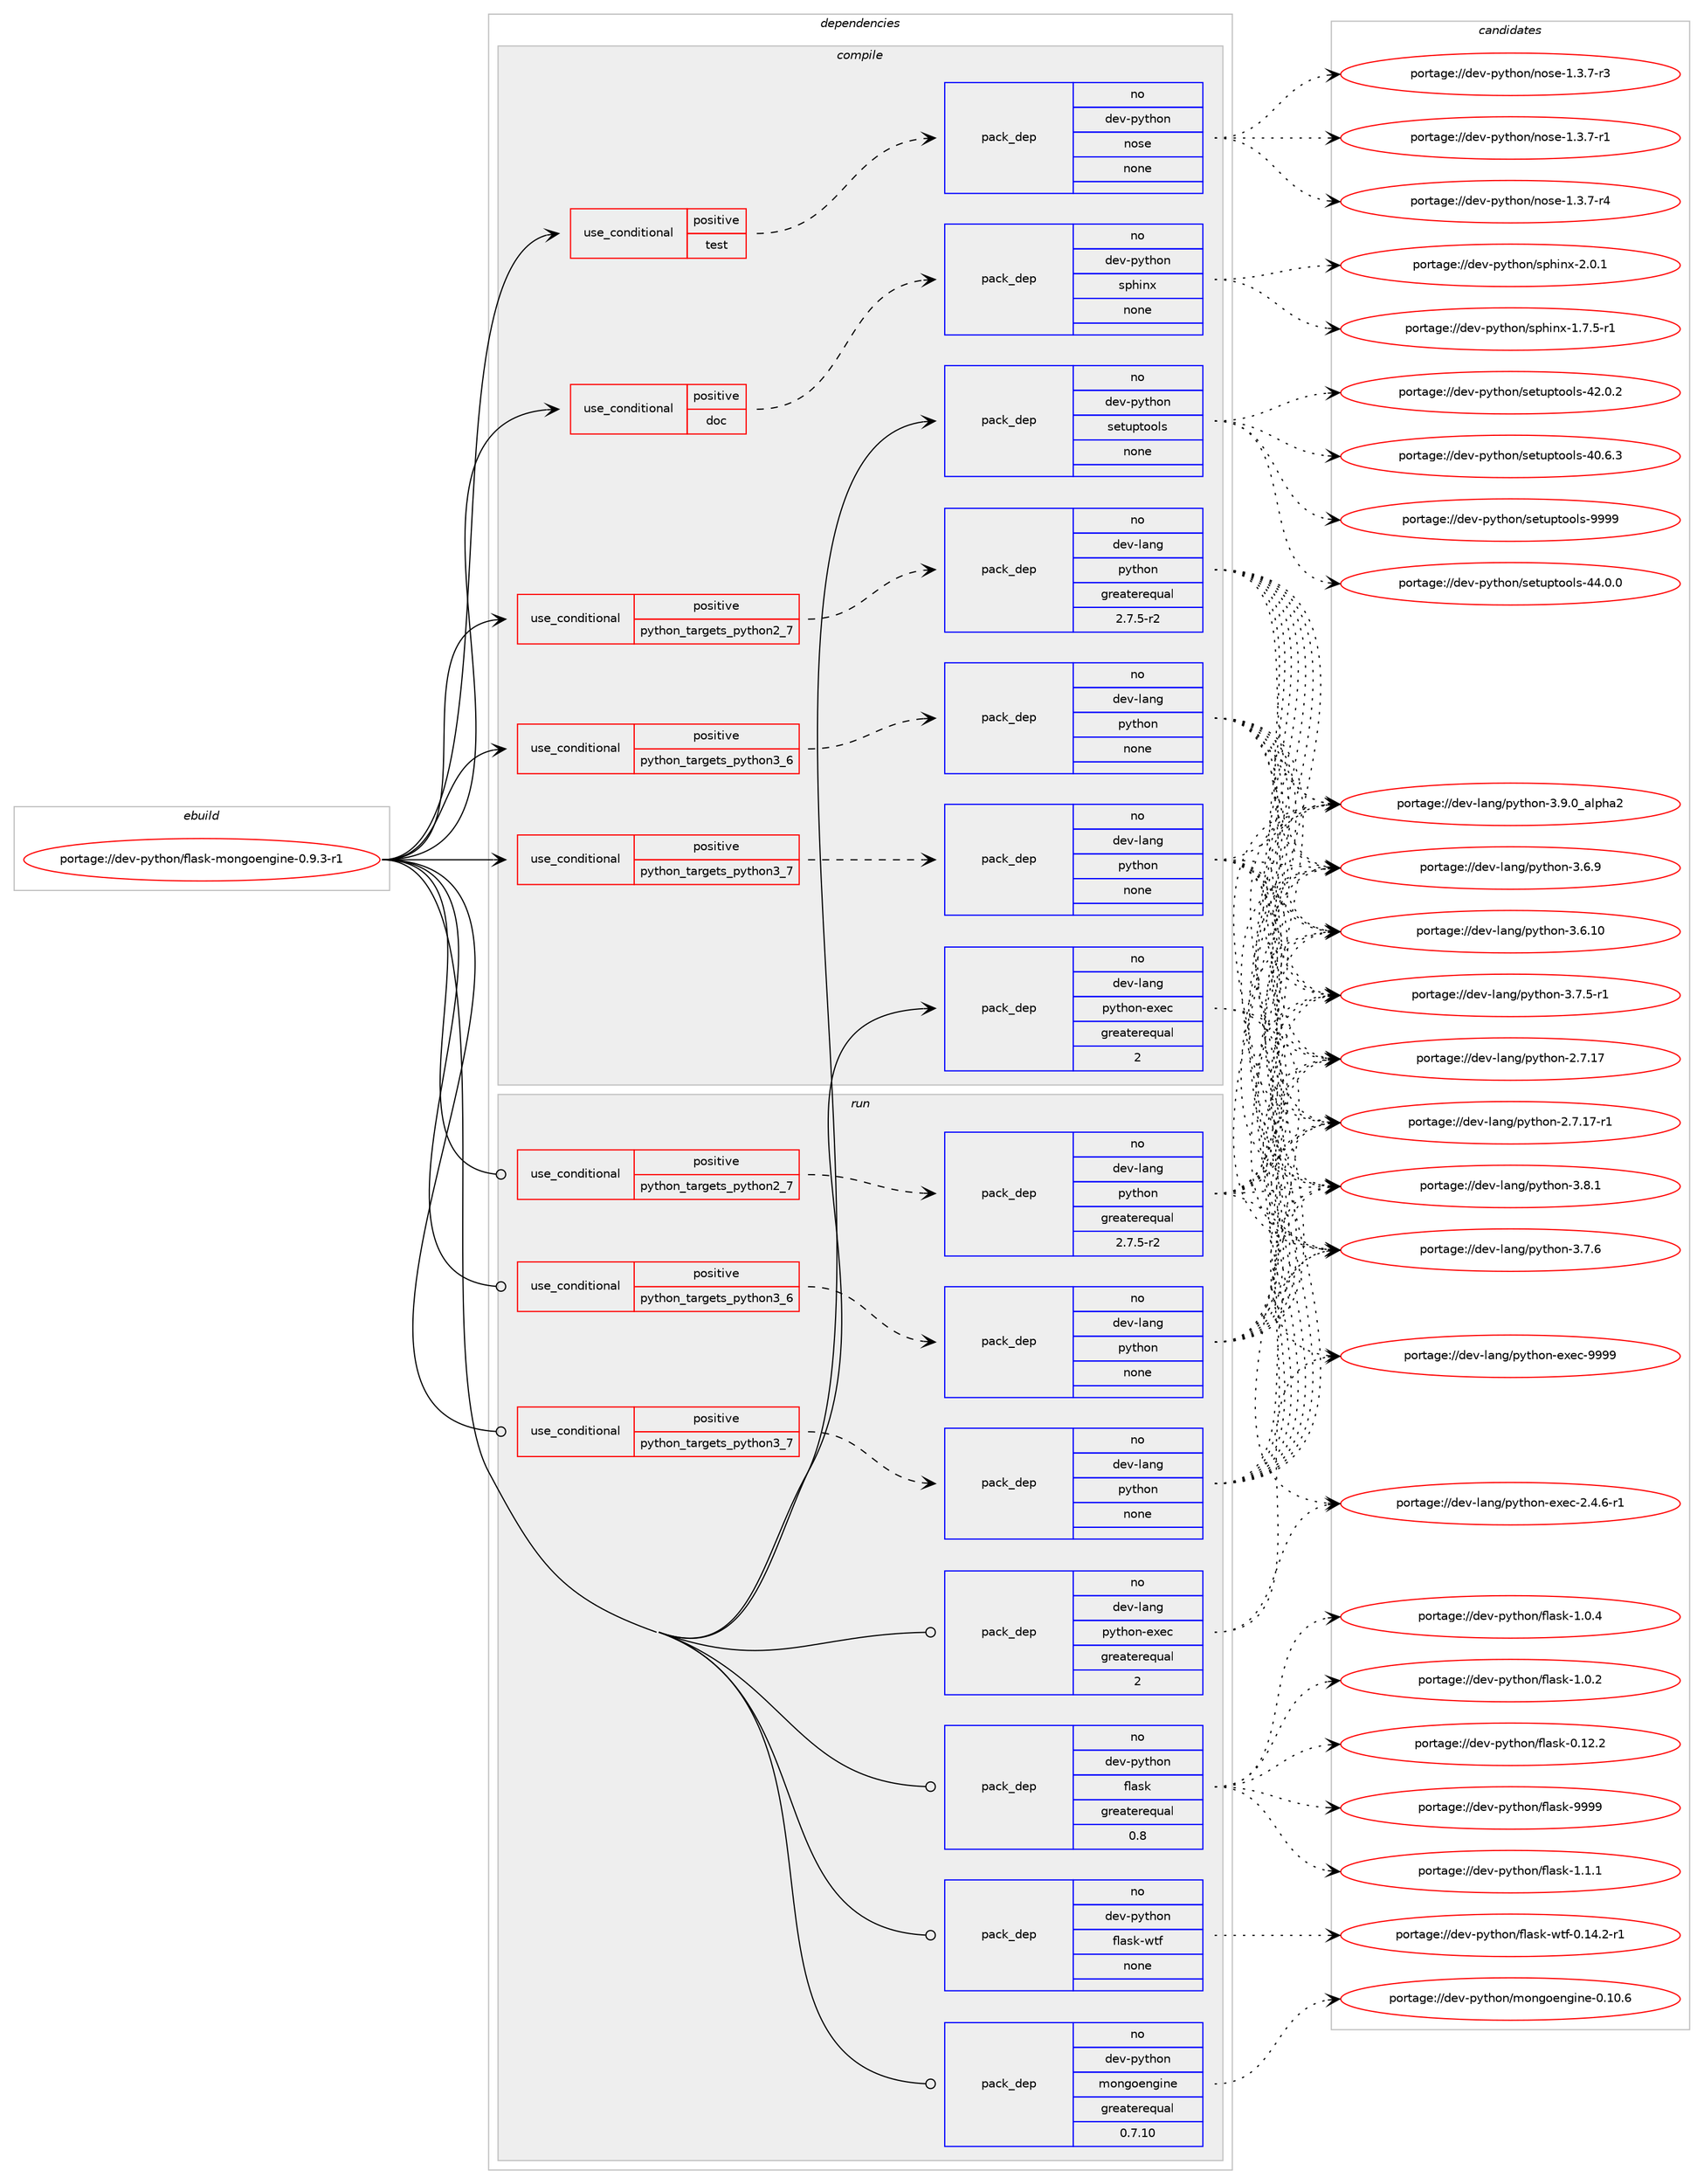 digraph prolog {

# *************
# Graph options
# *************

newrank=true;
concentrate=true;
compound=true;
graph [rankdir=LR,fontname=Helvetica,fontsize=10,ranksep=1.5];#, ranksep=2.5, nodesep=0.2];
edge  [arrowhead=vee];
node  [fontname=Helvetica,fontsize=10];

# **********
# The ebuild
# **********

subgraph cluster_leftcol {
color=gray;
rank=same;
label=<<i>ebuild</i>>;
id [label="portage://dev-python/flask-mongoengine-0.9.3-r1", color=red, width=4, href="../dev-python/flask-mongoengine-0.9.3-r1.svg"];
}

# ****************
# The dependencies
# ****************

subgraph cluster_midcol {
color=gray;
label=<<i>dependencies</i>>;
subgraph cluster_compile {
fillcolor="#eeeeee";
style=filled;
label=<<i>compile</i>>;
subgraph cond115820 {
dependency460648 [label=<<TABLE BORDER="0" CELLBORDER="1" CELLSPACING="0" CELLPADDING="4"><TR><TD ROWSPAN="3" CELLPADDING="10">use_conditional</TD></TR><TR><TD>positive</TD></TR><TR><TD>doc</TD></TR></TABLE>>, shape=none, color=red];
subgraph pack339838 {
dependency460649 [label=<<TABLE BORDER="0" CELLBORDER="1" CELLSPACING="0" CELLPADDING="4" WIDTH="220"><TR><TD ROWSPAN="6" CELLPADDING="30">pack_dep</TD></TR><TR><TD WIDTH="110">no</TD></TR><TR><TD>dev-python</TD></TR><TR><TD>sphinx</TD></TR><TR><TD>none</TD></TR><TR><TD></TD></TR></TABLE>>, shape=none, color=blue];
}
dependency460648:e -> dependency460649:w [weight=20,style="dashed",arrowhead="vee"];
}
id:e -> dependency460648:w [weight=20,style="solid",arrowhead="vee"];
subgraph cond115821 {
dependency460650 [label=<<TABLE BORDER="0" CELLBORDER="1" CELLSPACING="0" CELLPADDING="4"><TR><TD ROWSPAN="3" CELLPADDING="10">use_conditional</TD></TR><TR><TD>positive</TD></TR><TR><TD>python_targets_python2_7</TD></TR></TABLE>>, shape=none, color=red];
subgraph pack339839 {
dependency460651 [label=<<TABLE BORDER="0" CELLBORDER="1" CELLSPACING="0" CELLPADDING="4" WIDTH="220"><TR><TD ROWSPAN="6" CELLPADDING="30">pack_dep</TD></TR><TR><TD WIDTH="110">no</TD></TR><TR><TD>dev-lang</TD></TR><TR><TD>python</TD></TR><TR><TD>greaterequal</TD></TR><TR><TD>2.7.5-r2</TD></TR></TABLE>>, shape=none, color=blue];
}
dependency460650:e -> dependency460651:w [weight=20,style="dashed",arrowhead="vee"];
}
id:e -> dependency460650:w [weight=20,style="solid",arrowhead="vee"];
subgraph cond115822 {
dependency460652 [label=<<TABLE BORDER="0" CELLBORDER="1" CELLSPACING="0" CELLPADDING="4"><TR><TD ROWSPAN="3" CELLPADDING="10">use_conditional</TD></TR><TR><TD>positive</TD></TR><TR><TD>python_targets_python3_6</TD></TR></TABLE>>, shape=none, color=red];
subgraph pack339840 {
dependency460653 [label=<<TABLE BORDER="0" CELLBORDER="1" CELLSPACING="0" CELLPADDING="4" WIDTH="220"><TR><TD ROWSPAN="6" CELLPADDING="30">pack_dep</TD></TR><TR><TD WIDTH="110">no</TD></TR><TR><TD>dev-lang</TD></TR><TR><TD>python</TD></TR><TR><TD>none</TD></TR><TR><TD></TD></TR></TABLE>>, shape=none, color=blue];
}
dependency460652:e -> dependency460653:w [weight=20,style="dashed",arrowhead="vee"];
}
id:e -> dependency460652:w [weight=20,style="solid",arrowhead="vee"];
subgraph cond115823 {
dependency460654 [label=<<TABLE BORDER="0" CELLBORDER="1" CELLSPACING="0" CELLPADDING="4"><TR><TD ROWSPAN="3" CELLPADDING="10">use_conditional</TD></TR><TR><TD>positive</TD></TR><TR><TD>python_targets_python3_7</TD></TR></TABLE>>, shape=none, color=red];
subgraph pack339841 {
dependency460655 [label=<<TABLE BORDER="0" CELLBORDER="1" CELLSPACING="0" CELLPADDING="4" WIDTH="220"><TR><TD ROWSPAN="6" CELLPADDING="30">pack_dep</TD></TR><TR><TD WIDTH="110">no</TD></TR><TR><TD>dev-lang</TD></TR><TR><TD>python</TD></TR><TR><TD>none</TD></TR><TR><TD></TD></TR></TABLE>>, shape=none, color=blue];
}
dependency460654:e -> dependency460655:w [weight=20,style="dashed",arrowhead="vee"];
}
id:e -> dependency460654:w [weight=20,style="solid",arrowhead="vee"];
subgraph cond115824 {
dependency460656 [label=<<TABLE BORDER="0" CELLBORDER="1" CELLSPACING="0" CELLPADDING="4"><TR><TD ROWSPAN="3" CELLPADDING="10">use_conditional</TD></TR><TR><TD>positive</TD></TR><TR><TD>test</TD></TR></TABLE>>, shape=none, color=red];
subgraph pack339842 {
dependency460657 [label=<<TABLE BORDER="0" CELLBORDER="1" CELLSPACING="0" CELLPADDING="4" WIDTH="220"><TR><TD ROWSPAN="6" CELLPADDING="30">pack_dep</TD></TR><TR><TD WIDTH="110">no</TD></TR><TR><TD>dev-python</TD></TR><TR><TD>nose</TD></TR><TR><TD>none</TD></TR><TR><TD></TD></TR></TABLE>>, shape=none, color=blue];
}
dependency460656:e -> dependency460657:w [weight=20,style="dashed",arrowhead="vee"];
}
id:e -> dependency460656:w [weight=20,style="solid",arrowhead="vee"];
subgraph pack339843 {
dependency460658 [label=<<TABLE BORDER="0" CELLBORDER="1" CELLSPACING="0" CELLPADDING="4" WIDTH="220"><TR><TD ROWSPAN="6" CELLPADDING="30">pack_dep</TD></TR><TR><TD WIDTH="110">no</TD></TR><TR><TD>dev-lang</TD></TR><TR><TD>python-exec</TD></TR><TR><TD>greaterequal</TD></TR><TR><TD>2</TD></TR></TABLE>>, shape=none, color=blue];
}
id:e -> dependency460658:w [weight=20,style="solid",arrowhead="vee"];
subgraph pack339844 {
dependency460659 [label=<<TABLE BORDER="0" CELLBORDER="1" CELLSPACING="0" CELLPADDING="4" WIDTH="220"><TR><TD ROWSPAN="6" CELLPADDING="30">pack_dep</TD></TR><TR><TD WIDTH="110">no</TD></TR><TR><TD>dev-python</TD></TR><TR><TD>setuptools</TD></TR><TR><TD>none</TD></TR><TR><TD></TD></TR></TABLE>>, shape=none, color=blue];
}
id:e -> dependency460659:w [weight=20,style="solid",arrowhead="vee"];
}
subgraph cluster_compileandrun {
fillcolor="#eeeeee";
style=filled;
label=<<i>compile and run</i>>;
}
subgraph cluster_run {
fillcolor="#eeeeee";
style=filled;
label=<<i>run</i>>;
subgraph cond115825 {
dependency460660 [label=<<TABLE BORDER="0" CELLBORDER="1" CELLSPACING="0" CELLPADDING="4"><TR><TD ROWSPAN="3" CELLPADDING="10">use_conditional</TD></TR><TR><TD>positive</TD></TR><TR><TD>python_targets_python2_7</TD></TR></TABLE>>, shape=none, color=red];
subgraph pack339845 {
dependency460661 [label=<<TABLE BORDER="0" CELLBORDER="1" CELLSPACING="0" CELLPADDING="4" WIDTH="220"><TR><TD ROWSPAN="6" CELLPADDING="30">pack_dep</TD></TR><TR><TD WIDTH="110">no</TD></TR><TR><TD>dev-lang</TD></TR><TR><TD>python</TD></TR><TR><TD>greaterequal</TD></TR><TR><TD>2.7.5-r2</TD></TR></TABLE>>, shape=none, color=blue];
}
dependency460660:e -> dependency460661:w [weight=20,style="dashed",arrowhead="vee"];
}
id:e -> dependency460660:w [weight=20,style="solid",arrowhead="odot"];
subgraph cond115826 {
dependency460662 [label=<<TABLE BORDER="0" CELLBORDER="1" CELLSPACING="0" CELLPADDING="4"><TR><TD ROWSPAN="3" CELLPADDING="10">use_conditional</TD></TR><TR><TD>positive</TD></TR><TR><TD>python_targets_python3_6</TD></TR></TABLE>>, shape=none, color=red];
subgraph pack339846 {
dependency460663 [label=<<TABLE BORDER="0" CELLBORDER="1" CELLSPACING="0" CELLPADDING="4" WIDTH="220"><TR><TD ROWSPAN="6" CELLPADDING="30">pack_dep</TD></TR><TR><TD WIDTH="110">no</TD></TR><TR><TD>dev-lang</TD></TR><TR><TD>python</TD></TR><TR><TD>none</TD></TR><TR><TD></TD></TR></TABLE>>, shape=none, color=blue];
}
dependency460662:e -> dependency460663:w [weight=20,style="dashed",arrowhead="vee"];
}
id:e -> dependency460662:w [weight=20,style="solid",arrowhead="odot"];
subgraph cond115827 {
dependency460664 [label=<<TABLE BORDER="0" CELLBORDER="1" CELLSPACING="0" CELLPADDING="4"><TR><TD ROWSPAN="3" CELLPADDING="10">use_conditional</TD></TR><TR><TD>positive</TD></TR><TR><TD>python_targets_python3_7</TD></TR></TABLE>>, shape=none, color=red];
subgraph pack339847 {
dependency460665 [label=<<TABLE BORDER="0" CELLBORDER="1" CELLSPACING="0" CELLPADDING="4" WIDTH="220"><TR><TD ROWSPAN="6" CELLPADDING="30">pack_dep</TD></TR><TR><TD WIDTH="110">no</TD></TR><TR><TD>dev-lang</TD></TR><TR><TD>python</TD></TR><TR><TD>none</TD></TR><TR><TD></TD></TR></TABLE>>, shape=none, color=blue];
}
dependency460664:e -> dependency460665:w [weight=20,style="dashed",arrowhead="vee"];
}
id:e -> dependency460664:w [weight=20,style="solid",arrowhead="odot"];
subgraph pack339848 {
dependency460666 [label=<<TABLE BORDER="0" CELLBORDER="1" CELLSPACING="0" CELLPADDING="4" WIDTH="220"><TR><TD ROWSPAN="6" CELLPADDING="30">pack_dep</TD></TR><TR><TD WIDTH="110">no</TD></TR><TR><TD>dev-lang</TD></TR><TR><TD>python-exec</TD></TR><TR><TD>greaterequal</TD></TR><TR><TD>2</TD></TR></TABLE>>, shape=none, color=blue];
}
id:e -> dependency460666:w [weight=20,style="solid",arrowhead="odot"];
subgraph pack339849 {
dependency460667 [label=<<TABLE BORDER="0" CELLBORDER="1" CELLSPACING="0" CELLPADDING="4" WIDTH="220"><TR><TD ROWSPAN="6" CELLPADDING="30">pack_dep</TD></TR><TR><TD WIDTH="110">no</TD></TR><TR><TD>dev-python</TD></TR><TR><TD>flask</TD></TR><TR><TD>greaterequal</TD></TR><TR><TD>0.8</TD></TR></TABLE>>, shape=none, color=blue];
}
id:e -> dependency460667:w [weight=20,style="solid",arrowhead="odot"];
subgraph pack339850 {
dependency460668 [label=<<TABLE BORDER="0" CELLBORDER="1" CELLSPACING="0" CELLPADDING="4" WIDTH="220"><TR><TD ROWSPAN="6" CELLPADDING="30">pack_dep</TD></TR><TR><TD WIDTH="110">no</TD></TR><TR><TD>dev-python</TD></TR><TR><TD>flask-wtf</TD></TR><TR><TD>none</TD></TR><TR><TD></TD></TR></TABLE>>, shape=none, color=blue];
}
id:e -> dependency460668:w [weight=20,style="solid",arrowhead="odot"];
subgraph pack339851 {
dependency460669 [label=<<TABLE BORDER="0" CELLBORDER="1" CELLSPACING="0" CELLPADDING="4" WIDTH="220"><TR><TD ROWSPAN="6" CELLPADDING="30">pack_dep</TD></TR><TR><TD WIDTH="110">no</TD></TR><TR><TD>dev-python</TD></TR><TR><TD>mongoengine</TD></TR><TR><TD>greaterequal</TD></TR><TR><TD>0.7.10</TD></TR></TABLE>>, shape=none, color=blue];
}
id:e -> dependency460669:w [weight=20,style="solid",arrowhead="odot"];
}
}

# **************
# The candidates
# **************

subgraph cluster_choices {
rank=same;
color=gray;
label=<<i>candidates</i>>;

subgraph choice339838 {
color=black;
nodesep=1;
choice1001011184511212111610411111047115112104105110120455046484649 [label="portage://dev-python/sphinx-2.0.1", color=red, width=4,href="../dev-python/sphinx-2.0.1.svg"];
choice10010111845112121116104111110471151121041051101204549465546534511449 [label="portage://dev-python/sphinx-1.7.5-r1", color=red, width=4,href="../dev-python/sphinx-1.7.5-r1.svg"];
dependency460649:e -> choice1001011184511212111610411111047115112104105110120455046484649:w [style=dotted,weight="100"];
dependency460649:e -> choice10010111845112121116104111110471151121041051101204549465546534511449:w [style=dotted,weight="100"];
}
subgraph choice339839 {
color=black;
nodesep=1;
choice10010111845108971101034711212111610411111045514657464895971081121049750 [label="portage://dev-lang/python-3.9.0_alpha2", color=red, width=4,href="../dev-lang/python-3.9.0_alpha2.svg"];
choice100101118451089711010347112121116104111110455146564649 [label="portage://dev-lang/python-3.8.1", color=red, width=4,href="../dev-lang/python-3.8.1.svg"];
choice100101118451089711010347112121116104111110455146554654 [label="portage://dev-lang/python-3.7.6", color=red, width=4,href="../dev-lang/python-3.7.6.svg"];
choice1001011184510897110103471121211161041111104551465546534511449 [label="portage://dev-lang/python-3.7.5-r1", color=red, width=4,href="../dev-lang/python-3.7.5-r1.svg"];
choice100101118451089711010347112121116104111110455146544657 [label="portage://dev-lang/python-3.6.9", color=red, width=4,href="../dev-lang/python-3.6.9.svg"];
choice10010111845108971101034711212111610411111045514654464948 [label="portage://dev-lang/python-3.6.10", color=red, width=4,href="../dev-lang/python-3.6.10.svg"];
choice100101118451089711010347112121116104111110455046554649554511449 [label="portage://dev-lang/python-2.7.17-r1", color=red, width=4,href="../dev-lang/python-2.7.17-r1.svg"];
choice10010111845108971101034711212111610411111045504655464955 [label="portage://dev-lang/python-2.7.17", color=red, width=4,href="../dev-lang/python-2.7.17.svg"];
dependency460651:e -> choice10010111845108971101034711212111610411111045514657464895971081121049750:w [style=dotted,weight="100"];
dependency460651:e -> choice100101118451089711010347112121116104111110455146564649:w [style=dotted,weight="100"];
dependency460651:e -> choice100101118451089711010347112121116104111110455146554654:w [style=dotted,weight="100"];
dependency460651:e -> choice1001011184510897110103471121211161041111104551465546534511449:w [style=dotted,weight="100"];
dependency460651:e -> choice100101118451089711010347112121116104111110455146544657:w [style=dotted,weight="100"];
dependency460651:e -> choice10010111845108971101034711212111610411111045514654464948:w [style=dotted,weight="100"];
dependency460651:e -> choice100101118451089711010347112121116104111110455046554649554511449:w [style=dotted,weight="100"];
dependency460651:e -> choice10010111845108971101034711212111610411111045504655464955:w [style=dotted,weight="100"];
}
subgraph choice339840 {
color=black;
nodesep=1;
choice10010111845108971101034711212111610411111045514657464895971081121049750 [label="portage://dev-lang/python-3.9.0_alpha2", color=red, width=4,href="../dev-lang/python-3.9.0_alpha2.svg"];
choice100101118451089711010347112121116104111110455146564649 [label="portage://dev-lang/python-3.8.1", color=red, width=4,href="../dev-lang/python-3.8.1.svg"];
choice100101118451089711010347112121116104111110455146554654 [label="portage://dev-lang/python-3.7.6", color=red, width=4,href="../dev-lang/python-3.7.6.svg"];
choice1001011184510897110103471121211161041111104551465546534511449 [label="portage://dev-lang/python-3.7.5-r1", color=red, width=4,href="../dev-lang/python-3.7.5-r1.svg"];
choice100101118451089711010347112121116104111110455146544657 [label="portage://dev-lang/python-3.6.9", color=red, width=4,href="../dev-lang/python-3.6.9.svg"];
choice10010111845108971101034711212111610411111045514654464948 [label="portage://dev-lang/python-3.6.10", color=red, width=4,href="../dev-lang/python-3.6.10.svg"];
choice100101118451089711010347112121116104111110455046554649554511449 [label="portage://dev-lang/python-2.7.17-r1", color=red, width=4,href="../dev-lang/python-2.7.17-r1.svg"];
choice10010111845108971101034711212111610411111045504655464955 [label="portage://dev-lang/python-2.7.17", color=red, width=4,href="../dev-lang/python-2.7.17.svg"];
dependency460653:e -> choice10010111845108971101034711212111610411111045514657464895971081121049750:w [style=dotted,weight="100"];
dependency460653:e -> choice100101118451089711010347112121116104111110455146564649:w [style=dotted,weight="100"];
dependency460653:e -> choice100101118451089711010347112121116104111110455146554654:w [style=dotted,weight="100"];
dependency460653:e -> choice1001011184510897110103471121211161041111104551465546534511449:w [style=dotted,weight="100"];
dependency460653:e -> choice100101118451089711010347112121116104111110455146544657:w [style=dotted,weight="100"];
dependency460653:e -> choice10010111845108971101034711212111610411111045514654464948:w [style=dotted,weight="100"];
dependency460653:e -> choice100101118451089711010347112121116104111110455046554649554511449:w [style=dotted,weight="100"];
dependency460653:e -> choice10010111845108971101034711212111610411111045504655464955:w [style=dotted,weight="100"];
}
subgraph choice339841 {
color=black;
nodesep=1;
choice10010111845108971101034711212111610411111045514657464895971081121049750 [label="portage://dev-lang/python-3.9.0_alpha2", color=red, width=4,href="../dev-lang/python-3.9.0_alpha2.svg"];
choice100101118451089711010347112121116104111110455146564649 [label="portage://dev-lang/python-3.8.1", color=red, width=4,href="../dev-lang/python-3.8.1.svg"];
choice100101118451089711010347112121116104111110455146554654 [label="portage://dev-lang/python-3.7.6", color=red, width=4,href="../dev-lang/python-3.7.6.svg"];
choice1001011184510897110103471121211161041111104551465546534511449 [label="portage://dev-lang/python-3.7.5-r1", color=red, width=4,href="../dev-lang/python-3.7.5-r1.svg"];
choice100101118451089711010347112121116104111110455146544657 [label="portage://dev-lang/python-3.6.9", color=red, width=4,href="../dev-lang/python-3.6.9.svg"];
choice10010111845108971101034711212111610411111045514654464948 [label="portage://dev-lang/python-3.6.10", color=red, width=4,href="../dev-lang/python-3.6.10.svg"];
choice100101118451089711010347112121116104111110455046554649554511449 [label="portage://dev-lang/python-2.7.17-r1", color=red, width=4,href="../dev-lang/python-2.7.17-r1.svg"];
choice10010111845108971101034711212111610411111045504655464955 [label="portage://dev-lang/python-2.7.17", color=red, width=4,href="../dev-lang/python-2.7.17.svg"];
dependency460655:e -> choice10010111845108971101034711212111610411111045514657464895971081121049750:w [style=dotted,weight="100"];
dependency460655:e -> choice100101118451089711010347112121116104111110455146564649:w [style=dotted,weight="100"];
dependency460655:e -> choice100101118451089711010347112121116104111110455146554654:w [style=dotted,weight="100"];
dependency460655:e -> choice1001011184510897110103471121211161041111104551465546534511449:w [style=dotted,weight="100"];
dependency460655:e -> choice100101118451089711010347112121116104111110455146544657:w [style=dotted,weight="100"];
dependency460655:e -> choice10010111845108971101034711212111610411111045514654464948:w [style=dotted,weight="100"];
dependency460655:e -> choice100101118451089711010347112121116104111110455046554649554511449:w [style=dotted,weight="100"];
dependency460655:e -> choice10010111845108971101034711212111610411111045504655464955:w [style=dotted,weight="100"];
}
subgraph choice339842 {
color=black;
nodesep=1;
choice10010111845112121116104111110471101111151014549465146554511452 [label="portage://dev-python/nose-1.3.7-r4", color=red, width=4,href="../dev-python/nose-1.3.7-r4.svg"];
choice10010111845112121116104111110471101111151014549465146554511451 [label="portage://dev-python/nose-1.3.7-r3", color=red, width=4,href="../dev-python/nose-1.3.7-r3.svg"];
choice10010111845112121116104111110471101111151014549465146554511449 [label="portage://dev-python/nose-1.3.7-r1", color=red, width=4,href="../dev-python/nose-1.3.7-r1.svg"];
dependency460657:e -> choice10010111845112121116104111110471101111151014549465146554511452:w [style=dotted,weight="100"];
dependency460657:e -> choice10010111845112121116104111110471101111151014549465146554511451:w [style=dotted,weight="100"];
dependency460657:e -> choice10010111845112121116104111110471101111151014549465146554511449:w [style=dotted,weight="100"];
}
subgraph choice339843 {
color=black;
nodesep=1;
choice10010111845108971101034711212111610411111045101120101994557575757 [label="portage://dev-lang/python-exec-9999", color=red, width=4,href="../dev-lang/python-exec-9999.svg"];
choice10010111845108971101034711212111610411111045101120101994550465246544511449 [label="portage://dev-lang/python-exec-2.4.6-r1", color=red, width=4,href="../dev-lang/python-exec-2.4.6-r1.svg"];
dependency460658:e -> choice10010111845108971101034711212111610411111045101120101994557575757:w [style=dotted,weight="100"];
dependency460658:e -> choice10010111845108971101034711212111610411111045101120101994550465246544511449:w [style=dotted,weight="100"];
}
subgraph choice339844 {
color=black;
nodesep=1;
choice10010111845112121116104111110471151011161171121161111111081154557575757 [label="portage://dev-python/setuptools-9999", color=red, width=4,href="../dev-python/setuptools-9999.svg"];
choice100101118451121211161041111104711510111611711211611111110811545525246484648 [label="portage://dev-python/setuptools-44.0.0", color=red, width=4,href="../dev-python/setuptools-44.0.0.svg"];
choice100101118451121211161041111104711510111611711211611111110811545525046484650 [label="portage://dev-python/setuptools-42.0.2", color=red, width=4,href="../dev-python/setuptools-42.0.2.svg"];
choice100101118451121211161041111104711510111611711211611111110811545524846544651 [label="portage://dev-python/setuptools-40.6.3", color=red, width=4,href="../dev-python/setuptools-40.6.3.svg"];
dependency460659:e -> choice10010111845112121116104111110471151011161171121161111111081154557575757:w [style=dotted,weight="100"];
dependency460659:e -> choice100101118451121211161041111104711510111611711211611111110811545525246484648:w [style=dotted,weight="100"];
dependency460659:e -> choice100101118451121211161041111104711510111611711211611111110811545525046484650:w [style=dotted,weight="100"];
dependency460659:e -> choice100101118451121211161041111104711510111611711211611111110811545524846544651:w [style=dotted,weight="100"];
}
subgraph choice339845 {
color=black;
nodesep=1;
choice10010111845108971101034711212111610411111045514657464895971081121049750 [label="portage://dev-lang/python-3.9.0_alpha2", color=red, width=4,href="../dev-lang/python-3.9.0_alpha2.svg"];
choice100101118451089711010347112121116104111110455146564649 [label="portage://dev-lang/python-3.8.1", color=red, width=4,href="../dev-lang/python-3.8.1.svg"];
choice100101118451089711010347112121116104111110455146554654 [label="portage://dev-lang/python-3.7.6", color=red, width=4,href="../dev-lang/python-3.7.6.svg"];
choice1001011184510897110103471121211161041111104551465546534511449 [label="portage://dev-lang/python-3.7.5-r1", color=red, width=4,href="../dev-lang/python-3.7.5-r1.svg"];
choice100101118451089711010347112121116104111110455146544657 [label="portage://dev-lang/python-3.6.9", color=red, width=4,href="../dev-lang/python-3.6.9.svg"];
choice10010111845108971101034711212111610411111045514654464948 [label="portage://dev-lang/python-3.6.10", color=red, width=4,href="../dev-lang/python-3.6.10.svg"];
choice100101118451089711010347112121116104111110455046554649554511449 [label="portage://dev-lang/python-2.7.17-r1", color=red, width=4,href="../dev-lang/python-2.7.17-r1.svg"];
choice10010111845108971101034711212111610411111045504655464955 [label="portage://dev-lang/python-2.7.17", color=red, width=4,href="../dev-lang/python-2.7.17.svg"];
dependency460661:e -> choice10010111845108971101034711212111610411111045514657464895971081121049750:w [style=dotted,weight="100"];
dependency460661:e -> choice100101118451089711010347112121116104111110455146564649:w [style=dotted,weight="100"];
dependency460661:e -> choice100101118451089711010347112121116104111110455146554654:w [style=dotted,weight="100"];
dependency460661:e -> choice1001011184510897110103471121211161041111104551465546534511449:w [style=dotted,weight="100"];
dependency460661:e -> choice100101118451089711010347112121116104111110455146544657:w [style=dotted,weight="100"];
dependency460661:e -> choice10010111845108971101034711212111610411111045514654464948:w [style=dotted,weight="100"];
dependency460661:e -> choice100101118451089711010347112121116104111110455046554649554511449:w [style=dotted,weight="100"];
dependency460661:e -> choice10010111845108971101034711212111610411111045504655464955:w [style=dotted,weight="100"];
}
subgraph choice339846 {
color=black;
nodesep=1;
choice10010111845108971101034711212111610411111045514657464895971081121049750 [label="portage://dev-lang/python-3.9.0_alpha2", color=red, width=4,href="../dev-lang/python-3.9.0_alpha2.svg"];
choice100101118451089711010347112121116104111110455146564649 [label="portage://dev-lang/python-3.8.1", color=red, width=4,href="../dev-lang/python-3.8.1.svg"];
choice100101118451089711010347112121116104111110455146554654 [label="portage://dev-lang/python-3.7.6", color=red, width=4,href="../dev-lang/python-3.7.6.svg"];
choice1001011184510897110103471121211161041111104551465546534511449 [label="portage://dev-lang/python-3.7.5-r1", color=red, width=4,href="../dev-lang/python-3.7.5-r1.svg"];
choice100101118451089711010347112121116104111110455146544657 [label="portage://dev-lang/python-3.6.9", color=red, width=4,href="../dev-lang/python-3.6.9.svg"];
choice10010111845108971101034711212111610411111045514654464948 [label="portage://dev-lang/python-3.6.10", color=red, width=4,href="../dev-lang/python-3.6.10.svg"];
choice100101118451089711010347112121116104111110455046554649554511449 [label="portage://dev-lang/python-2.7.17-r1", color=red, width=4,href="../dev-lang/python-2.7.17-r1.svg"];
choice10010111845108971101034711212111610411111045504655464955 [label="portage://dev-lang/python-2.7.17", color=red, width=4,href="../dev-lang/python-2.7.17.svg"];
dependency460663:e -> choice10010111845108971101034711212111610411111045514657464895971081121049750:w [style=dotted,weight="100"];
dependency460663:e -> choice100101118451089711010347112121116104111110455146564649:w [style=dotted,weight="100"];
dependency460663:e -> choice100101118451089711010347112121116104111110455146554654:w [style=dotted,weight="100"];
dependency460663:e -> choice1001011184510897110103471121211161041111104551465546534511449:w [style=dotted,weight="100"];
dependency460663:e -> choice100101118451089711010347112121116104111110455146544657:w [style=dotted,weight="100"];
dependency460663:e -> choice10010111845108971101034711212111610411111045514654464948:w [style=dotted,weight="100"];
dependency460663:e -> choice100101118451089711010347112121116104111110455046554649554511449:w [style=dotted,weight="100"];
dependency460663:e -> choice10010111845108971101034711212111610411111045504655464955:w [style=dotted,weight="100"];
}
subgraph choice339847 {
color=black;
nodesep=1;
choice10010111845108971101034711212111610411111045514657464895971081121049750 [label="portage://dev-lang/python-3.9.0_alpha2", color=red, width=4,href="../dev-lang/python-3.9.0_alpha2.svg"];
choice100101118451089711010347112121116104111110455146564649 [label="portage://dev-lang/python-3.8.1", color=red, width=4,href="../dev-lang/python-3.8.1.svg"];
choice100101118451089711010347112121116104111110455146554654 [label="portage://dev-lang/python-3.7.6", color=red, width=4,href="../dev-lang/python-3.7.6.svg"];
choice1001011184510897110103471121211161041111104551465546534511449 [label="portage://dev-lang/python-3.7.5-r1", color=red, width=4,href="../dev-lang/python-3.7.5-r1.svg"];
choice100101118451089711010347112121116104111110455146544657 [label="portage://dev-lang/python-3.6.9", color=red, width=4,href="../dev-lang/python-3.6.9.svg"];
choice10010111845108971101034711212111610411111045514654464948 [label="portage://dev-lang/python-3.6.10", color=red, width=4,href="../dev-lang/python-3.6.10.svg"];
choice100101118451089711010347112121116104111110455046554649554511449 [label="portage://dev-lang/python-2.7.17-r1", color=red, width=4,href="../dev-lang/python-2.7.17-r1.svg"];
choice10010111845108971101034711212111610411111045504655464955 [label="portage://dev-lang/python-2.7.17", color=red, width=4,href="../dev-lang/python-2.7.17.svg"];
dependency460665:e -> choice10010111845108971101034711212111610411111045514657464895971081121049750:w [style=dotted,weight="100"];
dependency460665:e -> choice100101118451089711010347112121116104111110455146564649:w [style=dotted,weight="100"];
dependency460665:e -> choice100101118451089711010347112121116104111110455146554654:w [style=dotted,weight="100"];
dependency460665:e -> choice1001011184510897110103471121211161041111104551465546534511449:w [style=dotted,weight="100"];
dependency460665:e -> choice100101118451089711010347112121116104111110455146544657:w [style=dotted,weight="100"];
dependency460665:e -> choice10010111845108971101034711212111610411111045514654464948:w [style=dotted,weight="100"];
dependency460665:e -> choice100101118451089711010347112121116104111110455046554649554511449:w [style=dotted,weight="100"];
dependency460665:e -> choice10010111845108971101034711212111610411111045504655464955:w [style=dotted,weight="100"];
}
subgraph choice339848 {
color=black;
nodesep=1;
choice10010111845108971101034711212111610411111045101120101994557575757 [label="portage://dev-lang/python-exec-9999", color=red, width=4,href="../dev-lang/python-exec-9999.svg"];
choice10010111845108971101034711212111610411111045101120101994550465246544511449 [label="portage://dev-lang/python-exec-2.4.6-r1", color=red, width=4,href="../dev-lang/python-exec-2.4.6-r1.svg"];
dependency460666:e -> choice10010111845108971101034711212111610411111045101120101994557575757:w [style=dotted,weight="100"];
dependency460666:e -> choice10010111845108971101034711212111610411111045101120101994550465246544511449:w [style=dotted,weight="100"];
}
subgraph choice339849 {
color=black;
nodesep=1;
choice1001011184511212111610411111047102108971151074557575757 [label="portage://dev-python/flask-9999", color=red, width=4,href="../dev-python/flask-9999.svg"];
choice100101118451121211161041111104710210897115107454946494649 [label="portage://dev-python/flask-1.1.1", color=red, width=4,href="../dev-python/flask-1.1.1.svg"];
choice100101118451121211161041111104710210897115107454946484652 [label="portage://dev-python/flask-1.0.4", color=red, width=4,href="../dev-python/flask-1.0.4.svg"];
choice100101118451121211161041111104710210897115107454946484650 [label="portage://dev-python/flask-1.0.2", color=red, width=4,href="../dev-python/flask-1.0.2.svg"];
choice10010111845112121116104111110471021089711510745484649504650 [label="portage://dev-python/flask-0.12.2", color=red, width=4,href="../dev-python/flask-0.12.2.svg"];
dependency460667:e -> choice1001011184511212111610411111047102108971151074557575757:w [style=dotted,weight="100"];
dependency460667:e -> choice100101118451121211161041111104710210897115107454946494649:w [style=dotted,weight="100"];
dependency460667:e -> choice100101118451121211161041111104710210897115107454946484652:w [style=dotted,weight="100"];
dependency460667:e -> choice100101118451121211161041111104710210897115107454946484650:w [style=dotted,weight="100"];
dependency460667:e -> choice10010111845112121116104111110471021089711510745484649504650:w [style=dotted,weight="100"];
}
subgraph choice339850 {
color=black;
nodesep=1;
choice10010111845112121116104111110471021089711510745119116102454846495246504511449 [label="portage://dev-python/flask-wtf-0.14.2-r1", color=red, width=4,href="../dev-python/flask-wtf-0.14.2-r1.svg"];
dependency460668:e -> choice10010111845112121116104111110471021089711510745119116102454846495246504511449:w [style=dotted,weight="100"];
}
subgraph choice339851 {
color=black;
nodesep=1;
choice100101118451121211161041111104710911111010311110111010310511010145484649484654 [label="portage://dev-python/mongoengine-0.10.6", color=red, width=4,href="../dev-python/mongoengine-0.10.6.svg"];
dependency460669:e -> choice100101118451121211161041111104710911111010311110111010310511010145484649484654:w [style=dotted,weight="100"];
}
}

}
